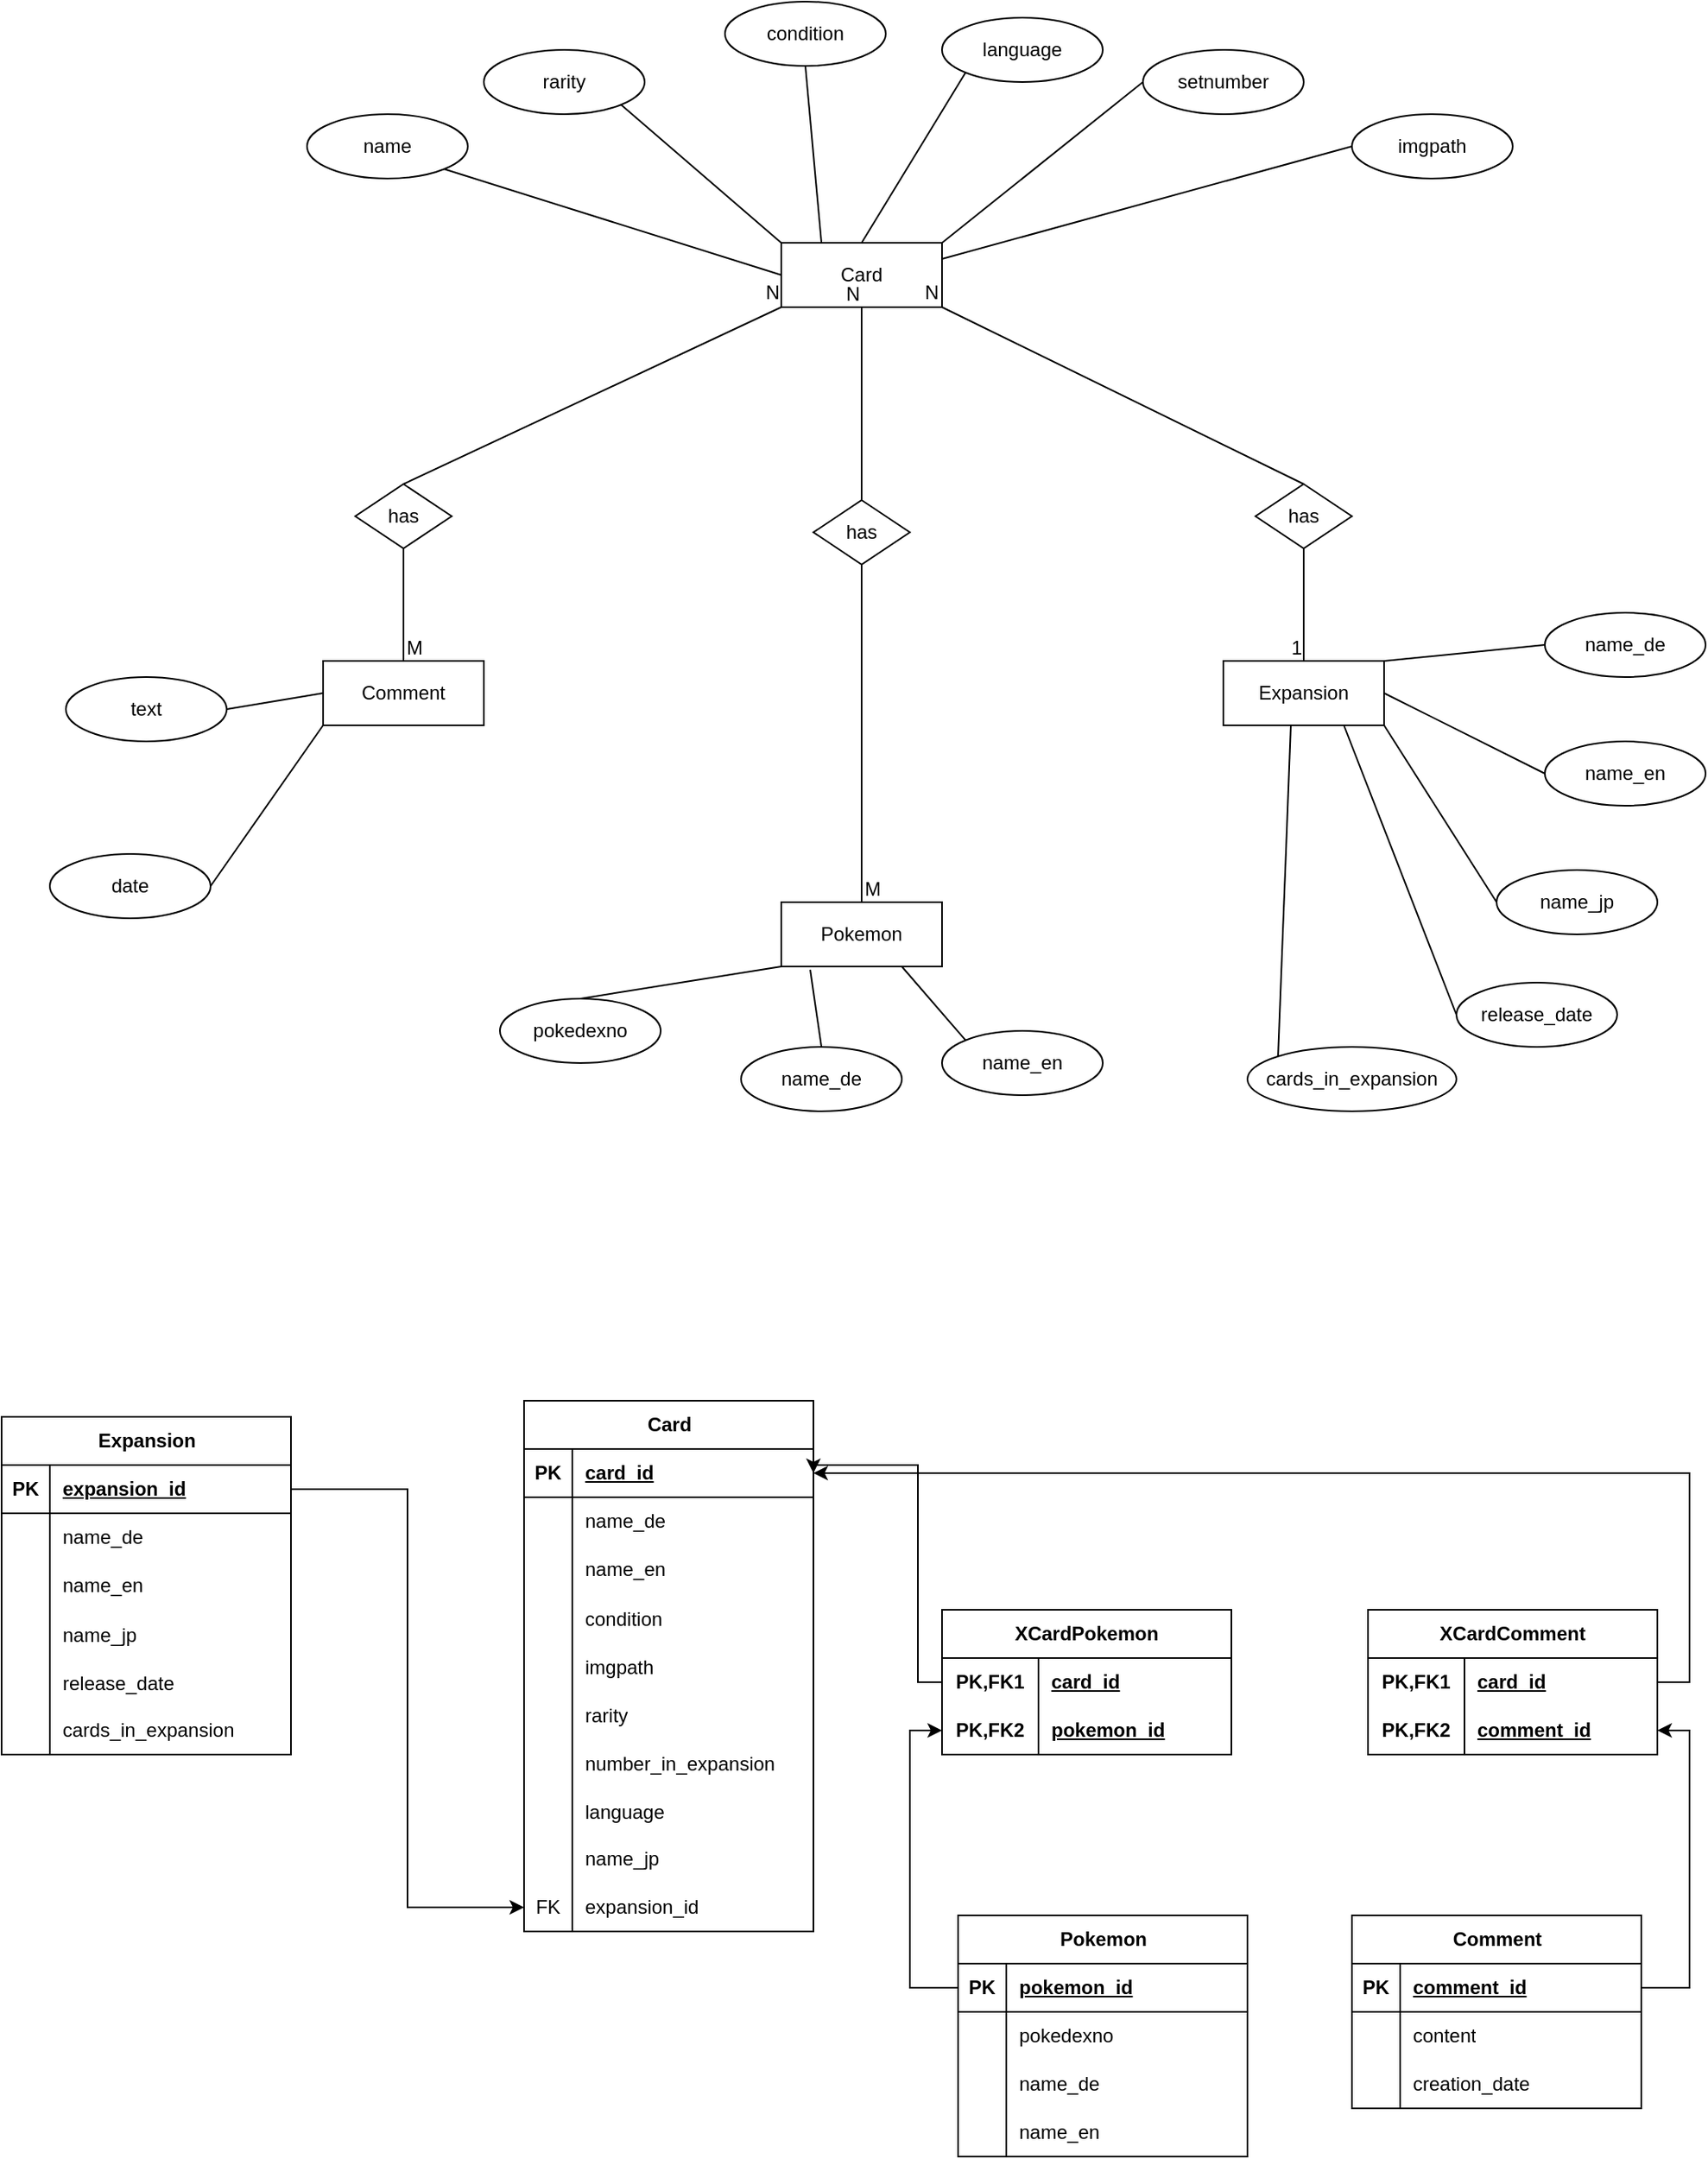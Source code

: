 <mxfile version="24.4.4" type="device">
  <diagram name="Page-1" id="abAM6RTAXfRFKuG43sQ8">
    <mxGraphModel dx="2459" dy="873" grid="0" gridSize="10" guides="1" tooltips="1" connect="1" arrows="1" fold="1" page="1" pageScale="1" pageWidth="850" pageHeight="1100" math="0" shadow="0">
      <root>
        <mxCell id="0" />
        <mxCell id="1" parent="0" />
        <mxCell id="d45Y_9cifSAwHbJRfIPR-1" value="Card" style="whiteSpace=wrap;html=1;align=center;" parent="1" vertex="1">
          <mxGeometry x="385" y="200" width="100" height="40" as="geometry" />
        </mxCell>
        <mxCell id="d45Y_9cifSAwHbJRfIPR-2" value="Expansion" style="whiteSpace=wrap;html=1;align=center;" parent="1" vertex="1">
          <mxGeometry x="660" y="460" width="100" height="40" as="geometry" />
        </mxCell>
        <mxCell id="d45Y_9cifSAwHbJRfIPR-3" value="Pokemon" style="whiteSpace=wrap;html=1;align=center;" parent="1" vertex="1">
          <mxGeometry x="385" y="610" width="100" height="40" as="geometry" />
        </mxCell>
        <mxCell id="d45Y_9cifSAwHbJRfIPR-4" value="Comment" style="whiteSpace=wrap;html=1;align=center;" parent="1" vertex="1">
          <mxGeometry x="100" y="460" width="100" height="40" as="geometry" />
        </mxCell>
        <mxCell id="d45Y_9cifSAwHbJRfIPR-5" value="has" style="shape=rhombus;perimeter=rhombusPerimeter;whiteSpace=wrap;html=1;align=center;" parent="1" vertex="1">
          <mxGeometry x="680" y="350" width="60" height="40" as="geometry" />
        </mxCell>
        <mxCell id="d45Y_9cifSAwHbJRfIPR-9" value="" style="endArrow=none;html=1;rounded=0;entryX=1;entryY=1;entryDx=0;entryDy=0;exitX=0.5;exitY=0;exitDx=0;exitDy=0;" parent="1" source="d45Y_9cifSAwHbJRfIPR-5" target="d45Y_9cifSAwHbJRfIPR-1" edge="1">
          <mxGeometry relative="1" as="geometry">
            <mxPoint x="530" y="279.5" as="sourcePoint" />
            <mxPoint x="350" y="279.5" as="targetPoint" />
          </mxGeometry>
        </mxCell>
        <mxCell id="d45Y_9cifSAwHbJRfIPR-10" value="N" style="resizable=0;html=1;whiteSpace=wrap;align=right;verticalAlign=bottom;" parent="d45Y_9cifSAwHbJRfIPR-9" connectable="0" vertex="1">
          <mxGeometry x="1" relative="1" as="geometry" />
        </mxCell>
        <mxCell id="d45Y_9cifSAwHbJRfIPR-12" value="" style="endArrow=none;html=1;rounded=0;exitX=0.5;exitY=1;exitDx=0;exitDy=0;entryX=0.5;entryY=0;entryDx=0;entryDy=0;" parent="1" source="d45Y_9cifSAwHbJRfIPR-5" target="d45Y_9cifSAwHbJRfIPR-2" edge="1">
          <mxGeometry relative="1" as="geometry">
            <mxPoint x="590" y="280" as="sourcePoint" />
            <mxPoint x="750" y="280" as="targetPoint" />
          </mxGeometry>
        </mxCell>
        <mxCell id="d45Y_9cifSAwHbJRfIPR-13" value="1" style="resizable=0;html=1;whiteSpace=wrap;align=right;verticalAlign=bottom;" parent="d45Y_9cifSAwHbJRfIPR-12" connectable="0" vertex="1">
          <mxGeometry x="1" relative="1" as="geometry" />
        </mxCell>
        <mxCell id="d45Y_9cifSAwHbJRfIPR-20" value="" style="endArrow=none;html=1;rounded=0;entryX=0;entryY=1;entryDx=0;entryDy=0;exitX=0.5;exitY=0;exitDx=0;exitDy=0;" parent="1" source="d45Y_9cifSAwHbJRfIPR-8" target="d45Y_9cifSAwHbJRfIPR-1" edge="1">
          <mxGeometry relative="1" as="geometry">
            <mxPoint x="210" y="410" as="sourcePoint" />
            <mxPoint x="370" y="410" as="targetPoint" />
          </mxGeometry>
        </mxCell>
        <mxCell id="d45Y_9cifSAwHbJRfIPR-22" value="N" style="resizable=0;html=1;whiteSpace=wrap;align=right;verticalAlign=bottom;" parent="d45Y_9cifSAwHbJRfIPR-20" connectable="0" vertex="1">
          <mxGeometry x="1" relative="1" as="geometry" />
        </mxCell>
        <mxCell id="d45Y_9cifSAwHbJRfIPR-23" value="" style="endArrow=none;html=1;rounded=0;entryX=0.5;entryY=1;entryDx=0;entryDy=0;exitX=0.5;exitY=0;exitDx=0;exitDy=0;" parent="1" source="d45Y_9cifSAwHbJRfIPR-4" target="d45Y_9cifSAwHbJRfIPR-8" edge="1">
          <mxGeometry relative="1" as="geometry">
            <mxPoint x="290" y="500" as="sourcePoint" />
            <mxPoint x="290" y="300" as="targetPoint" />
          </mxGeometry>
        </mxCell>
        <mxCell id="d45Y_9cifSAwHbJRfIPR-24" value="M" style="resizable=0;html=1;whiteSpace=wrap;align=left;verticalAlign=bottom;" parent="d45Y_9cifSAwHbJRfIPR-23" connectable="0" vertex="1">
          <mxGeometry x="-1" relative="1" as="geometry" />
        </mxCell>
        <mxCell id="d45Y_9cifSAwHbJRfIPR-8" value="has" style="shape=rhombus;perimeter=rhombusPerimeter;whiteSpace=wrap;html=1;align=center;" parent="1" vertex="1">
          <mxGeometry x="120" y="350" width="60" height="40" as="geometry" />
        </mxCell>
        <mxCell id="d45Y_9cifSAwHbJRfIPR-26" value="" style="endArrow=none;html=1;rounded=0;entryX=0.5;entryY=1;entryDx=0;entryDy=0;exitX=0.5;exitY=0;exitDx=0;exitDy=0;" parent="1" source="d45Y_9cifSAwHbJRfIPR-6" target="d45Y_9cifSAwHbJRfIPR-1" edge="1">
          <mxGeometry relative="1" as="geometry">
            <mxPoint x="670" y="430" as="sourcePoint" />
            <mxPoint x="570" y="360" as="targetPoint" />
          </mxGeometry>
        </mxCell>
        <mxCell id="d45Y_9cifSAwHbJRfIPR-28" value="N" style="resizable=0;html=1;whiteSpace=wrap;align=right;verticalAlign=bottom;" parent="d45Y_9cifSAwHbJRfIPR-26" connectable="0" vertex="1">
          <mxGeometry x="1" relative="1" as="geometry" />
        </mxCell>
        <mxCell id="d45Y_9cifSAwHbJRfIPR-29" value="" style="endArrow=none;html=1;rounded=0;entryX=0.5;entryY=1;entryDx=0;entryDy=0;exitX=0.5;exitY=0;exitDx=0;exitDy=0;" parent="1" source="d45Y_9cifSAwHbJRfIPR-3" target="d45Y_9cifSAwHbJRfIPR-6" edge="1">
          <mxGeometry relative="1" as="geometry">
            <mxPoint x="560" y="500" as="sourcePoint" />
            <mxPoint x="340" y="300" as="targetPoint" />
          </mxGeometry>
        </mxCell>
        <mxCell id="d45Y_9cifSAwHbJRfIPR-30" value="M" style="resizable=0;html=1;whiteSpace=wrap;align=left;verticalAlign=bottom;" parent="d45Y_9cifSAwHbJRfIPR-29" connectable="0" vertex="1">
          <mxGeometry x="-1" relative="1" as="geometry" />
        </mxCell>
        <mxCell id="d45Y_9cifSAwHbJRfIPR-6" value="has" style="shape=rhombus;perimeter=rhombusPerimeter;whiteSpace=wrap;html=1;align=center;" parent="1" vertex="1">
          <mxGeometry x="405" y="360" width="60" height="40" as="geometry" />
        </mxCell>
        <mxCell id="d45Y_9cifSAwHbJRfIPR-32" value="name" style="ellipse;whiteSpace=wrap;html=1;align=center;" parent="1" vertex="1">
          <mxGeometry x="90" y="120" width="100" height="40" as="geometry" />
        </mxCell>
        <mxCell id="d45Y_9cifSAwHbJRfIPR-33" value="name_de" style="ellipse;whiteSpace=wrap;html=1;align=center;" parent="1" vertex="1">
          <mxGeometry x="860" y="430" width="100" height="40" as="geometry" />
        </mxCell>
        <mxCell id="d45Y_9cifSAwHbJRfIPR-34" value="rarity" style="ellipse;whiteSpace=wrap;html=1;align=center;" parent="1" vertex="1">
          <mxGeometry x="200" y="80" width="100" height="40" as="geometry" />
        </mxCell>
        <mxCell id="d45Y_9cifSAwHbJRfIPR-35" value="condition" style="ellipse;whiteSpace=wrap;html=1;align=center;" parent="1" vertex="1">
          <mxGeometry x="350" y="50" width="100" height="40" as="geometry" />
        </mxCell>
        <mxCell id="d45Y_9cifSAwHbJRfIPR-36" value="language" style="ellipse;whiteSpace=wrap;html=1;align=center;" parent="1" vertex="1">
          <mxGeometry x="485" y="60" width="100" height="40" as="geometry" />
        </mxCell>
        <mxCell id="d45Y_9cifSAwHbJRfIPR-37" value="imgpath" style="ellipse;whiteSpace=wrap;html=1;align=center;" parent="1" vertex="1">
          <mxGeometry x="740" y="120" width="100" height="40" as="geometry" />
        </mxCell>
        <mxCell id="d45Y_9cifSAwHbJRfIPR-39" value="setnumber" style="ellipse;whiteSpace=wrap;html=1;align=center;" parent="1" vertex="1">
          <mxGeometry x="610" y="80" width="100" height="40" as="geometry" />
        </mxCell>
        <mxCell id="d45Y_9cifSAwHbJRfIPR-40" value="release_date" style="ellipse;whiteSpace=wrap;html=1;align=center;" parent="1" vertex="1">
          <mxGeometry x="805" y="660" width="100" height="40" as="geometry" />
        </mxCell>
        <mxCell id="d45Y_9cifSAwHbJRfIPR-41" value="text" style="ellipse;whiteSpace=wrap;html=1;align=center;" parent="1" vertex="1">
          <mxGeometry x="-60" y="470" width="100" height="40" as="geometry" />
        </mxCell>
        <mxCell id="d45Y_9cifSAwHbJRfIPR-42" value="date" style="ellipse;whiteSpace=wrap;html=1;align=center;" parent="1" vertex="1">
          <mxGeometry x="-70" y="580" width="100" height="40" as="geometry" />
        </mxCell>
        <mxCell id="d45Y_9cifSAwHbJRfIPR-43" value="name_en" style="ellipse;whiteSpace=wrap;html=1;align=center;" parent="1" vertex="1">
          <mxGeometry x="860" y="510" width="100" height="40" as="geometry" />
        </mxCell>
        <mxCell id="d45Y_9cifSAwHbJRfIPR-44" value="name_en" style="ellipse;whiteSpace=wrap;html=1;align=center;" parent="1" vertex="1">
          <mxGeometry x="485" y="690" width="100" height="40" as="geometry" />
        </mxCell>
        <mxCell id="d45Y_9cifSAwHbJRfIPR-45" value="name_de" style="ellipse;whiteSpace=wrap;html=1;align=center;" parent="1" vertex="1">
          <mxGeometry x="360" y="700" width="100" height="40" as="geometry" />
        </mxCell>
        <mxCell id="d45Y_9cifSAwHbJRfIPR-46" value="name_jp" style="ellipse;whiteSpace=wrap;html=1;align=center;" parent="1" vertex="1">
          <mxGeometry x="830" y="590" width="100" height="40" as="geometry" />
        </mxCell>
        <mxCell id="d45Y_9cifSAwHbJRfIPR-48" value="pokedexno" style="ellipse;whiteSpace=wrap;html=1;align=center;" parent="1" vertex="1">
          <mxGeometry x="210" y="670" width="100" height="40" as="geometry" />
        </mxCell>
        <mxCell id="d45Y_9cifSAwHbJRfIPR-49" value="&lt;div&gt;cards_in_expansion&lt;/div&gt;" style="ellipse;whiteSpace=wrap;html=1;align=center;" parent="1" vertex="1">
          <mxGeometry x="675" y="700" width="130" height="40" as="geometry" />
        </mxCell>
        <mxCell id="d45Y_9cifSAwHbJRfIPR-50" value="" style="endArrow=none;html=1;rounded=0;entryX=1;entryY=1;entryDx=0;entryDy=0;exitX=0;exitY=0.5;exitDx=0;exitDy=0;" parent="1" source="d45Y_9cifSAwHbJRfIPR-1" target="d45Y_9cifSAwHbJRfIPR-32" edge="1">
          <mxGeometry width="50" height="50" relative="1" as="geometry">
            <mxPoint x="380" y="210" as="sourcePoint" />
            <mxPoint x="230" y="190" as="targetPoint" />
          </mxGeometry>
        </mxCell>
        <mxCell id="d45Y_9cifSAwHbJRfIPR-51" value="" style="endArrow=none;html=1;rounded=0;exitX=0;exitY=0;exitDx=0;exitDy=0;entryX=1;entryY=1;entryDx=0;entryDy=0;" parent="1" source="d45Y_9cifSAwHbJRfIPR-1" target="d45Y_9cifSAwHbJRfIPR-34" edge="1">
          <mxGeometry width="50" height="50" relative="1" as="geometry">
            <mxPoint x="355" y="170" as="sourcePoint" />
            <mxPoint x="405" y="120" as="targetPoint" />
          </mxGeometry>
        </mxCell>
        <mxCell id="d45Y_9cifSAwHbJRfIPR-52" value="" style="endArrow=none;html=1;rounded=0;exitX=0.5;exitY=0;exitDx=0;exitDy=0;entryX=0;entryY=1;entryDx=0;entryDy=0;" parent="1" source="d45Y_9cifSAwHbJRfIPR-1" target="d45Y_9cifSAwHbJRfIPR-36" edge="1">
          <mxGeometry width="50" height="50" relative="1" as="geometry">
            <mxPoint x="450" y="180" as="sourcePoint" />
            <mxPoint x="500" y="130" as="targetPoint" />
          </mxGeometry>
        </mxCell>
        <mxCell id="d45Y_9cifSAwHbJRfIPR-53" value="" style="endArrow=none;html=1;rounded=0;exitX=1;exitY=0;exitDx=0;exitDy=0;entryX=0;entryY=0.5;entryDx=0;entryDy=0;" parent="1" source="d45Y_9cifSAwHbJRfIPR-1" target="d45Y_9cifSAwHbJRfIPR-39" edge="1">
          <mxGeometry width="50" height="50" relative="1" as="geometry">
            <mxPoint x="500" y="200" as="sourcePoint" />
            <mxPoint x="550" y="150" as="targetPoint" />
          </mxGeometry>
        </mxCell>
        <mxCell id="d45Y_9cifSAwHbJRfIPR-54" value="" style="endArrow=none;html=1;rounded=0;exitX=0.25;exitY=0;exitDx=0;exitDy=0;entryX=0.5;entryY=1;entryDx=0;entryDy=0;" parent="1" source="d45Y_9cifSAwHbJRfIPR-1" target="d45Y_9cifSAwHbJRfIPR-35" edge="1">
          <mxGeometry width="50" height="50" relative="1" as="geometry">
            <mxPoint x="405" y="170" as="sourcePoint" />
            <mxPoint x="455" y="120" as="targetPoint" />
          </mxGeometry>
        </mxCell>
        <mxCell id="d45Y_9cifSAwHbJRfIPR-56" value="" style="endArrow=none;html=1;rounded=0;exitX=1;exitY=0.25;exitDx=0;exitDy=0;entryX=0;entryY=0.5;entryDx=0;entryDy=0;" parent="1" source="d45Y_9cifSAwHbJRfIPR-1" target="d45Y_9cifSAwHbJRfIPR-37" edge="1">
          <mxGeometry width="50" height="50" relative="1" as="geometry">
            <mxPoint x="670" y="270" as="sourcePoint" />
            <mxPoint x="720" y="220" as="targetPoint" />
          </mxGeometry>
        </mxCell>
        <mxCell id="d45Y_9cifSAwHbJRfIPR-57" value="" style="endArrow=none;html=1;rounded=0;entryX=0;entryY=1;entryDx=0;entryDy=0;exitX=1;exitY=0.5;exitDx=0;exitDy=0;" parent="1" source="d45Y_9cifSAwHbJRfIPR-42" target="d45Y_9cifSAwHbJRfIPR-4" edge="1">
          <mxGeometry width="50" height="50" relative="1" as="geometry">
            <mxPoint x="60" y="620" as="sourcePoint" />
            <mxPoint x="110" y="570" as="targetPoint" />
          </mxGeometry>
        </mxCell>
        <mxCell id="d45Y_9cifSAwHbJRfIPR-58" value="" style="endArrow=none;html=1;rounded=0;entryX=0;entryY=0.5;entryDx=0;entryDy=0;exitX=1;exitY=0.5;exitDx=0;exitDy=0;" parent="1" source="d45Y_9cifSAwHbJRfIPR-41" target="d45Y_9cifSAwHbJRfIPR-4" edge="1">
          <mxGeometry width="50" height="50" relative="1" as="geometry">
            <mxPoint x="80" y="600" as="sourcePoint" />
            <mxPoint x="130" y="550" as="targetPoint" />
          </mxGeometry>
        </mxCell>
        <mxCell id="d45Y_9cifSAwHbJRfIPR-59" value="" style="endArrow=none;html=1;rounded=0;entryX=0;entryY=1;entryDx=0;entryDy=0;exitX=0.5;exitY=0;exitDx=0;exitDy=0;" parent="1" source="d45Y_9cifSAwHbJRfIPR-48" target="d45Y_9cifSAwHbJRfIPR-3" edge="1">
          <mxGeometry width="50" height="50" relative="1" as="geometry">
            <mxPoint x="280" y="620" as="sourcePoint" />
            <mxPoint x="330" y="570" as="targetPoint" />
          </mxGeometry>
        </mxCell>
        <mxCell id="d45Y_9cifSAwHbJRfIPR-60" value="" style="endArrow=none;html=1;rounded=0;entryX=0.18;entryY=1.05;entryDx=0;entryDy=0;entryPerimeter=0;exitX=0.5;exitY=0;exitDx=0;exitDy=0;" parent="1" source="d45Y_9cifSAwHbJRfIPR-45" target="d45Y_9cifSAwHbJRfIPR-3" edge="1">
          <mxGeometry width="50" height="50" relative="1" as="geometry">
            <mxPoint x="310" y="735" as="sourcePoint" />
            <mxPoint x="360" y="685" as="targetPoint" />
          </mxGeometry>
        </mxCell>
        <mxCell id="d45Y_9cifSAwHbJRfIPR-61" value="" style="endArrow=none;html=1;rounded=0;entryX=0.75;entryY=1;entryDx=0;entryDy=0;exitX=0;exitY=0;exitDx=0;exitDy=0;" parent="1" source="d45Y_9cifSAwHbJRfIPR-44" target="d45Y_9cifSAwHbJRfIPR-3" edge="1">
          <mxGeometry width="50" height="50" relative="1" as="geometry">
            <mxPoint x="535" y="650" as="sourcePoint" />
            <mxPoint x="585" y="600" as="targetPoint" />
          </mxGeometry>
        </mxCell>
        <mxCell id="d45Y_9cifSAwHbJRfIPR-62" value="" style="endArrow=none;html=1;rounded=0;entryX=0.42;entryY=1;entryDx=0;entryDy=0;entryPerimeter=0;exitX=0;exitY=0;exitDx=0;exitDy=0;" parent="1" source="d45Y_9cifSAwHbJRfIPR-49" target="d45Y_9cifSAwHbJRfIPR-2" edge="1">
          <mxGeometry width="50" height="50" relative="1" as="geometry">
            <mxPoint x="700" y="610" as="sourcePoint" />
            <mxPoint x="750" y="560" as="targetPoint" />
          </mxGeometry>
        </mxCell>
        <mxCell id="d45Y_9cifSAwHbJRfIPR-63" value="" style="endArrow=none;html=1;rounded=0;exitX=1;exitY=0;exitDx=0;exitDy=0;entryX=0;entryY=0.5;entryDx=0;entryDy=0;" parent="1" source="d45Y_9cifSAwHbJRfIPR-2" target="d45Y_9cifSAwHbJRfIPR-33" edge="1">
          <mxGeometry width="50" height="50" relative="1" as="geometry">
            <mxPoint x="770" y="460" as="sourcePoint" />
            <mxPoint x="820" y="410" as="targetPoint" />
          </mxGeometry>
        </mxCell>
        <mxCell id="d45Y_9cifSAwHbJRfIPR-64" value="" style="endArrow=none;html=1;rounded=0;entryX=0.75;entryY=1;entryDx=0;entryDy=0;exitX=0;exitY=0.5;exitDx=0;exitDy=0;" parent="1" source="d45Y_9cifSAwHbJRfIPR-40" target="d45Y_9cifSAwHbJRfIPR-2" edge="1">
          <mxGeometry width="50" height="50" relative="1" as="geometry">
            <mxPoint x="730" y="580" as="sourcePoint" />
            <mxPoint x="780" y="530" as="targetPoint" />
          </mxGeometry>
        </mxCell>
        <mxCell id="d45Y_9cifSAwHbJRfIPR-65" value="" style="endArrow=none;html=1;rounded=0;exitX=1;exitY=1;exitDx=0;exitDy=0;entryX=0;entryY=0.5;entryDx=0;entryDy=0;" parent="1" source="d45Y_9cifSAwHbJRfIPR-2" target="d45Y_9cifSAwHbJRfIPR-46" edge="1">
          <mxGeometry width="50" height="50" relative="1" as="geometry">
            <mxPoint x="790" y="540" as="sourcePoint" />
            <mxPoint x="840" y="490" as="targetPoint" />
          </mxGeometry>
        </mxCell>
        <mxCell id="d45Y_9cifSAwHbJRfIPR-66" value="" style="endArrow=none;html=1;rounded=0;exitX=1;exitY=0.5;exitDx=0;exitDy=0;entryX=0;entryY=0.5;entryDx=0;entryDy=0;" parent="1" source="d45Y_9cifSAwHbJRfIPR-2" target="d45Y_9cifSAwHbJRfIPR-43" edge="1">
          <mxGeometry width="50" height="50" relative="1" as="geometry">
            <mxPoint x="790" y="520" as="sourcePoint" />
            <mxPoint x="840" y="470" as="targetPoint" />
          </mxGeometry>
        </mxCell>
        <mxCell id="c0RAdpctjWpedqU1DFEV-1" value="Card" style="shape=table;startSize=30;container=1;collapsible=1;childLayout=tableLayout;fixedRows=1;rowLines=0;fontStyle=1;align=center;resizeLast=1;html=1;" vertex="1" parent="1">
          <mxGeometry x="225" y="920" width="180" height="330" as="geometry" />
        </mxCell>
        <mxCell id="c0RAdpctjWpedqU1DFEV-2" value="" style="shape=tableRow;horizontal=0;startSize=0;swimlaneHead=0;swimlaneBody=0;fillColor=none;collapsible=0;dropTarget=0;points=[[0,0.5],[1,0.5]];portConstraint=eastwest;top=0;left=0;right=0;bottom=1;" vertex="1" parent="c0RAdpctjWpedqU1DFEV-1">
          <mxGeometry y="30" width="180" height="30" as="geometry" />
        </mxCell>
        <mxCell id="c0RAdpctjWpedqU1DFEV-3" value="PK" style="shape=partialRectangle;connectable=0;fillColor=none;top=0;left=0;bottom=0;right=0;fontStyle=1;overflow=hidden;whiteSpace=wrap;html=1;" vertex="1" parent="c0RAdpctjWpedqU1DFEV-2">
          <mxGeometry width="30" height="30" as="geometry">
            <mxRectangle width="30" height="30" as="alternateBounds" />
          </mxGeometry>
        </mxCell>
        <mxCell id="c0RAdpctjWpedqU1DFEV-4" value="card_id" style="shape=partialRectangle;connectable=0;fillColor=none;top=0;left=0;bottom=0;right=0;align=left;spacingLeft=6;fontStyle=5;overflow=hidden;whiteSpace=wrap;html=1;" vertex="1" parent="c0RAdpctjWpedqU1DFEV-2">
          <mxGeometry x="30" width="150" height="30" as="geometry">
            <mxRectangle width="150" height="30" as="alternateBounds" />
          </mxGeometry>
        </mxCell>
        <mxCell id="c0RAdpctjWpedqU1DFEV-5" value="" style="shape=tableRow;horizontal=0;startSize=0;swimlaneHead=0;swimlaneBody=0;fillColor=none;collapsible=0;dropTarget=0;points=[[0,0.5],[1,0.5]];portConstraint=eastwest;top=0;left=0;right=0;bottom=0;" vertex="1" parent="c0RAdpctjWpedqU1DFEV-1">
          <mxGeometry y="60" width="180" height="30" as="geometry" />
        </mxCell>
        <mxCell id="c0RAdpctjWpedqU1DFEV-6" value="" style="shape=partialRectangle;connectable=0;fillColor=none;top=0;left=0;bottom=0;right=0;editable=1;overflow=hidden;whiteSpace=wrap;html=1;" vertex="1" parent="c0RAdpctjWpedqU1DFEV-5">
          <mxGeometry width="30" height="30" as="geometry">
            <mxRectangle width="30" height="30" as="alternateBounds" />
          </mxGeometry>
        </mxCell>
        <mxCell id="c0RAdpctjWpedqU1DFEV-7" value="name_de" style="shape=partialRectangle;connectable=0;fillColor=none;top=0;left=0;bottom=0;right=0;align=left;spacingLeft=6;overflow=hidden;whiteSpace=wrap;html=1;" vertex="1" parent="c0RAdpctjWpedqU1DFEV-5">
          <mxGeometry x="30" width="150" height="30" as="geometry">
            <mxRectangle width="150" height="30" as="alternateBounds" />
          </mxGeometry>
        </mxCell>
        <mxCell id="c0RAdpctjWpedqU1DFEV-8" value="" style="shape=tableRow;horizontal=0;startSize=0;swimlaneHead=0;swimlaneBody=0;fillColor=none;collapsible=0;dropTarget=0;points=[[0,0.5],[1,0.5]];portConstraint=eastwest;top=0;left=0;right=0;bottom=0;" vertex="1" parent="c0RAdpctjWpedqU1DFEV-1">
          <mxGeometry y="90" width="180" height="30" as="geometry" />
        </mxCell>
        <mxCell id="c0RAdpctjWpedqU1DFEV-9" value="" style="shape=partialRectangle;connectable=0;fillColor=none;top=0;left=0;bottom=0;right=0;editable=1;overflow=hidden;whiteSpace=wrap;html=1;" vertex="1" parent="c0RAdpctjWpedqU1DFEV-8">
          <mxGeometry width="30" height="30" as="geometry">
            <mxRectangle width="30" height="30" as="alternateBounds" />
          </mxGeometry>
        </mxCell>
        <mxCell id="c0RAdpctjWpedqU1DFEV-10" value="name_en" style="shape=partialRectangle;connectable=0;fillColor=none;top=0;left=0;bottom=0;right=0;align=left;spacingLeft=6;overflow=hidden;whiteSpace=wrap;html=1;" vertex="1" parent="c0RAdpctjWpedqU1DFEV-8">
          <mxGeometry x="30" width="150" height="30" as="geometry">
            <mxRectangle width="150" height="30" as="alternateBounds" />
          </mxGeometry>
        </mxCell>
        <mxCell id="c0RAdpctjWpedqU1DFEV-92" value="" style="shape=tableRow;horizontal=0;startSize=0;swimlaneHead=0;swimlaneBody=0;fillColor=none;collapsible=0;dropTarget=0;points=[[0,0.5],[1,0.5]];portConstraint=eastwest;top=0;left=0;right=0;bottom=0;" vertex="1" parent="c0RAdpctjWpedqU1DFEV-1">
          <mxGeometry y="120" width="180" height="30" as="geometry" />
        </mxCell>
        <mxCell id="c0RAdpctjWpedqU1DFEV-93" value="" style="shape=partialRectangle;connectable=0;fillColor=none;top=0;left=0;bottom=0;right=0;editable=1;overflow=hidden;" vertex="1" parent="c0RAdpctjWpedqU1DFEV-92">
          <mxGeometry width="30" height="30" as="geometry">
            <mxRectangle width="30" height="30" as="alternateBounds" />
          </mxGeometry>
        </mxCell>
        <mxCell id="c0RAdpctjWpedqU1DFEV-94" value="condition" style="shape=partialRectangle;connectable=0;fillColor=none;top=0;left=0;bottom=0;right=0;align=left;spacingLeft=6;overflow=hidden;" vertex="1" parent="c0RAdpctjWpedqU1DFEV-92">
          <mxGeometry x="30" width="150" height="30" as="geometry">
            <mxRectangle width="150" height="30" as="alternateBounds" />
          </mxGeometry>
        </mxCell>
        <mxCell id="c0RAdpctjWpedqU1DFEV-98" value="" style="shape=tableRow;horizontal=0;startSize=0;swimlaneHead=0;swimlaneBody=0;fillColor=none;collapsible=0;dropTarget=0;points=[[0,0.5],[1,0.5]];portConstraint=eastwest;top=0;left=0;right=0;bottom=0;" vertex="1" parent="c0RAdpctjWpedqU1DFEV-1">
          <mxGeometry y="150" width="180" height="30" as="geometry" />
        </mxCell>
        <mxCell id="c0RAdpctjWpedqU1DFEV-99" value="" style="shape=partialRectangle;connectable=0;fillColor=none;top=0;left=0;bottom=0;right=0;editable=1;overflow=hidden;" vertex="1" parent="c0RAdpctjWpedqU1DFEV-98">
          <mxGeometry width="30" height="30" as="geometry">
            <mxRectangle width="30" height="30" as="alternateBounds" />
          </mxGeometry>
        </mxCell>
        <mxCell id="c0RAdpctjWpedqU1DFEV-100" value="imgpath" style="shape=partialRectangle;connectable=0;fillColor=none;top=0;left=0;bottom=0;right=0;align=left;spacingLeft=6;overflow=hidden;" vertex="1" parent="c0RAdpctjWpedqU1DFEV-98">
          <mxGeometry x="30" width="150" height="30" as="geometry">
            <mxRectangle width="150" height="30" as="alternateBounds" />
          </mxGeometry>
        </mxCell>
        <mxCell id="c0RAdpctjWpedqU1DFEV-89" value="" style="shape=tableRow;horizontal=0;startSize=0;swimlaneHead=0;swimlaneBody=0;fillColor=none;collapsible=0;dropTarget=0;points=[[0,0.5],[1,0.5]];portConstraint=eastwest;top=0;left=0;right=0;bottom=0;" vertex="1" parent="c0RAdpctjWpedqU1DFEV-1">
          <mxGeometry y="180" width="180" height="30" as="geometry" />
        </mxCell>
        <mxCell id="c0RAdpctjWpedqU1DFEV-90" value="" style="shape=partialRectangle;connectable=0;fillColor=none;top=0;left=0;bottom=0;right=0;editable=1;overflow=hidden;" vertex="1" parent="c0RAdpctjWpedqU1DFEV-89">
          <mxGeometry width="30" height="30" as="geometry">
            <mxRectangle width="30" height="30" as="alternateBounds" />
          </mxGeometry>
        </mxCell>
        <mxCell id="c0RAdpctjWpedqU1DFEV-91" value="rarity" style="shape=partialRectangle;connectable=0;fillColor=none;top=0;left=0;bottom=0;right=0;align=left;spacingLeft=6;overflow=hidden;" vertex="1" parent="c0RAdpctjWpedqU1DFEV-89">
          <mxGeometry x="30" width="150" height="30" as="geometry">
            <mxRectangle width="150" height="30" as="alternateBounds" />
          </mxGeometry>
        </mxCell>
        <mxCell id="c0RAdpctjWpedqU1DFEV-95" value="" style="shape=tableRow;horizontal=0;startSize=0;swimlaneHead=0;swimlaneBody=0;fillColor=none;collapsible=0;dropTarget=0;points=[[0,0.5],[1,0.5]];portConstraint=eastwest;top=0;left=0;right=0;bottom=0;" vertex="1" parent="c0RAdpctjWpedqU1DFEV-1">
          <mxGeometry y="210" width="180" height="30" as="geometry" />
        </mxCell>
        <mxCell id="c0RAdpctjWpedqU1DFEV-96" value="" style="shape=partialRectangle;connectable=0;fillColor=none;top=0;left=0;bottom=0;right=0;editable=1;overflow=hidden;" vertex="1" parent="c0RAdpctjWpedqU1DFEV-95">
          <mxGeometry width="30" height="30" as="geometry">
            <mxRectangle width="30" height="30" as="alternateBounds" />
          </mxGeometry>
        </mxCell>
        <mxCell id="c0RAdpctjWpedqU1DFEV-97" value="number_in_expansion" style="shape=partialRectangle;connectable=0;fillColor=none;top=0;left=0;bottom=0;right=0;align=left;spacingLeft=6;overflow=hidden;" vertex="1" parent="c0RAdpctjWpedqU1DFEV-95">
          <mxGeometry x="30" width="150" height="30" as="geometry">
            <mxRectangle width="150" height="30" as="alternateBounds" />
          </mxGeometry>
        </mxCell>
        <mxCell id="c0RAdpctjWpedqU1DFEV-86" value="" style="shape=tableRow;horizontal=0;startSize=0;swimlaneHead=0;swimlaneBody=0;fillColor=none;collapsible=0;dropTarget=0;points=[[0,0.5],[1,0.5]];portConstraint=eastwest;top=0;left=0;right=0;bottom=0;" vertex="1" parent="c0RAdpctjWpedqU1DFEV-1">
          <mxGeometry y="240" width="180" height="30" as="geometry" />
        </mxCell>
        <mxCell id="c0RAdpctjWpedqU1DFEV-87" value="" style="shape=partialRectangle;connectable=0;fillColor=none;top=0;left=0;bottom=0;right=0;editable=1;overflow=hidden;" vertex="1" parent="c0RAdpctjWpedqU1DFEV-86">
          <mxGeometry width="30" height="30" as="geometry">
            <mxRectangle width="30" height="30" as="alternateBounds" />
          </mxGeometry>
        </mxCell>
        <mxCell id="c0RAdpctjWpedqU1DFEV-88" value="language" style="shape=partialRectangle;connectable=0;fillColor=none;top=0;left=0;bottom=0;right=0;align=left;spacingLeft=6;overflow=hidden;" vertex="1" parent="c0RAdpctjWpedqU1DFEV-86">
          <mxGeometry x="30" width="150" height="30" as="geometry">
            <mxRectangle width="150" height="30" as="alternateBounds" />
          </mxGeometry>
        </mxCell>
        <mxCell id="c0RAdpctjWpedqU1DFEV-11" value="" style="shape=tableRow;horizontal=0;startSize=0;swimlaneHead=0;swimlaneBody=0;fillColor=none;collapsible=0;dropTarget=0;points=[[0,0.5],[1,0.5]];portConstraint=eastwest;top=0;left=0;right=0;bottom=0;" vertex="1" parent="c0RAdpctjWpedqU1DFEV-1">
          <mxGeometry y="270" width="180" height="30" as="geometry" />
        </mxCell>
        <mxCell id="c0RAdpctjWpedqU1DFEV-12" value="" style="shape=partialRectangle;connectable=0;fillColor=none;top=0;left=0;bottom=0;right=0;editable=1;overflow=hidden;whiteSpace=wrap;html=1;" vertex="1" parent="c0RAdpctjWpedqU1DFEV-11">
          <mxGeometry width="30" height="30" as="geometry">
            <mxRectangle width="30" height="30" as="alternateBounds" />
          </mxGeometry>
        </mxCell>
        <mxCell id="c0RAdpctjWpedqU1DFEV-13" value="name_jp" style="shape=partialRectangle;connectable=0;fillColor=none;top=0;left=0;bottom=0;right=0;align=left;spacingLeft=6;overflow=hidden;whiteSpace=wrap;html=1;" vertex="1" parent="c0RAdpctjWpedqU1DFEV-11">
          <mxGeometry x="30" width="150" height="30" as="geometry">
            <mxRectangle width="150" height="30" as="alternateBounds" />
          </mxGeometry>
        </mxCell>
        <mxCell id="c0RAdpctjWpedqU1DFEV-101" value="" style="shape=tableRow;horizontal=0;startSize=0;swimlaneHead=0;swimlaneBody=0;fillColor=none;collapsible=0;dropTarget=0;points=[[0,0.5],[1,0.5]];portConstraint=eastwest;top=0;left=0;right=0;bottom=0;" vertex="1" parent="c0RAdpctjWpedqU1DFEV-1">
          <mxGeometry y="300" width="180" height="30" as="geometry" />
        </mxCell>
        <mxCell id="c0RAdpctjWpedqU1DFEV-102" value="FK" style="shape=partialRectangle;connectable=0;fillColor=none;top=0;left=0;bottom=0;right=0;fontStyle=0;overflow=hidden;whiteSpace=wrap;html=1;" vertex="1" parent="c0RAdpctjWpedqU1DFEV-101">
          <mxGeometry width="30" height="30" as="geometry">
            <mxRectangle width="30" height="30" as="alternateBounds" />
          </mxGeometry>
        </mxCell>
        <mxCell id="c0RAdpctjWpedqU1DFEV-103" value="expansion_id" style="shape=partialRectangle;connectable=0;fillColor=none;top=0;left=0;bottom=0;right=0;align=left;spacingLeft=6;fontStyle=0;overflow=hidden;whiteSpace=wrap;html=1;" vertex="1" parent="c0RAdpctjWpedqU1DFEV-101">
          <mxGeometry x="30" width="150" height="30" as="geometry">
            <mxRectangle width="150" height="30" as="alternateBounds" />
          </mxGeometry>
        </mxCell>
        <mxCell id="c0RAdpctjWpedqU1DFEV-14" value="Expansion" style="shape=table;startSize=30;container=1;collapsible=1;childLayout=tableLayout;fixedRows=1;rowLines=0;fontStyle=1;align=center;resizeLast=1;html=1;" vertex="1" parent="1">
          <mxGeometry x="-100" y="930" width="180" height="210" as="geometry" />
        </mxCell>
        <mxCell id="c0RAdpctjWpedqU1DFEV-15" value="" style="shape=tableRow;horizontal=0;startSize=0;swimlaneHead=0;swimlaneBody=0;fillColor=none;collapsible=0;dropTarget=0;points=[[0,0.5],[1,0.5]];portConstraint=eastwest;top=0;left=0;right=0;bottom=1;" vertex="1" parent="c0RAdpctjWpedqU1DFEV-14">
          <mxGeometry y="30" width="180" height="30" as="geometry" />
        </mxCell>
        <mxCell id="c0RAdpctjWpedqU1DFEV-16" value="PK" style="shape=partialRectangle;connectable=0;fillColor=none;top=0;left=0;bottom=0;right=0;fontStyle=1;overflow=hidden;whiteSpace=wrap;html=1;" vertex="1" parent="c0RAdpctjWpedqU1DFEV-15">
          <mxGeometry width="30" height="30" as="geometry">
            <mxRectangle width="30" height="30" as="alternateBounds" />
          </mxGeometry>
        </mxCell>
        <mxCell id="c0RAdpctjWpedqU1DFEV-17" value="expansion_id" style="shape=partialRectangle;connectable=0;fillColor=none;top=0;left=0;bottom=0;right=0;align=left;spacingLeft=6;fontStyle=5;overflow=hidden;whiteSpace=wrap;html=1;" vertex="1" parent="c0RAdpctjWpedqU1DFEV-15">
          <mxGeometry x="30" width="150" height="30" as="geometry">
            <mxRectangle width="150" height="30" as="alternateBounds" />
          </mxGeometry>
        </mxCell>
        <mxCell id="c0RAdpctjWpedqU1DFEV-18" value="" style="shape=tableRow;horizontal=0;startSize=0;swimlaneHead=0;swimlaneBody=0;fillColor=none;collapsible=0;dropTarget=0;points=[[0,0.5],[1,0.5]];portConstraint=eastwest;top=0;left=0;right=0;bottom=0;" vertex="1" parent="c0RAdpctjWpedqU1DFEV-14">
          <mxGeometry y="60" width="180" height="30" as="geometry" />
        </mxCell>
        <mxCell id="c0RAdpctjWpedqU1DFEV-19" value="" style="shape=partialRectangle;connectable=0;fillColor=none;top=0;left=0;bottom=0;right=0;editable=1;overflow=hidden;whiteSpace=wrap;html=1;" vertex="1" parent="c0RAdpctjWpedqU1DFEV-18">
          <mxGeometry width="30" height="30" as="geometry">
            <mxRectangle width="30" height="30" as="alternateBounds" />
          </mxGeometry>
        </mxCell>
        <mxCell id="c0RAdpctjWpedqU1DFEV-20" value="name_de" style="shape=partialRectangle;connectable=0;fillColor=none;top=0;left=0;bottom=0;right=0;align=left;spacingLeft=6;overflow=hidden;whiteSpace=wrap;html=1;" vertex="1" parent="c0RAdpctjWpedqU1DFEV-18">
          <mxGeometry x="30" width="150" height="30" as="geometry">
            <mxRectangle width="150" height="30" as="alternateBounds" />
          </mxGeometry>
        </mxCell>
        <mxCell id="c0RAdpctjWpedqU1DFEV-21" value="" style="shape=tableRow;horizontal=0;startSize=0;swimlaneHead=0;swimlaneBody=0;fillColor=none;collapsible=0;dropTarget=0;points=[[0,0.5],[1,0.5]];portConstraint=eastwest;top=0;left=0;right=0;bottom=0;" vertex="1" parent="c0RAdpctjWpedqU1DFEV-14">
          <mxGeometry y="90" width="180" height="30" as="geometry" />
        </mxCell>
        <mxCell id="c0RAdpctjWpedqU1DFEV-22" value="" style="shape=partialRectangle;connectable=0;fillColor=none;top=0;left=0;bottom=0;right=0;editable=1;overflow=hidden;whiteSpace=wrap;html=1;" vertex="1" parent="c0RAdpctjWpedqU1DFEV-21">
          <mxGeometry width="30" height="30" as="geometry">
            <mxRectangle width="30" height="30" as="alternateBounds" />
          </mxGeometry>
        </mxCell>
        <mxCell id="c0RAdpctjWpedqU1DFEV-23" value="name_en" style="shape=partialRectangle;connectable=0;fillColor=none;top=0;left=0;bottom=0;right=0;align=left;spacingLeft=6;overflow=hidden;whiteSpace=wrap;html=1;" vertex="1" parent="c0RAdpctjWpedqU1DFEV-21">
          <mxGeometry x="30" width="150" height="30" as="geometry">
            <mxRectangle width="150" height="30" as="alternateBounds" />
          </mxGeometry>
        </mxCell>
        <mxCell id="c0RAdpctjWpedqU1DFEV-83" value="" style="shape=tableRow;horizontal=0;startSize=0;swimlaneHead=0;swimlaneBody=0;fillColor=none;collapsible=0;dropTarget=0;points=[[0,0.5],[1,0.5]];portConstraint=eastwest;top=0;left=0;right=0;bottom=0;" vertex="1" parent="c0RAdpctjWpedqU1DFEV-14">
          <mxGeometry y="120" width="180" height="30" as="geometry" />
        </mxCell>
        <mxCell id="c0RAdpctjWpedqU1DFEV-84" value="" style="shape=partialRectangle;connectable=0;fillColor=none;top=0;left=0;bottom=0;right=0;editable=1;overflow=hidden;" vertex="1" parent="c0RAdpctjWpedqU1DFEV-83">
          <mxGeometry width="30" height="30" as="geometry">
            <mxRectangle width="30" height="30" as="alternateBounds" />
          </mxGeometry>
        </mxCell>
        <mxCell id="c0RAdpctjWpedqU1DFEV-85" value="name_jp" style="shape=partialRectangle;connectable=0;fillColor=none;top=0;left=0;bottom=0;right=0;align=left;spacingLeft=6;overflow=hidden;" vertex="1" parent="c0RAdpctjWpedqU1DFEV-83">
          <mxGeometry x="30" width="150" height="30" as="geometry">
            <mxRectangle width="150" height="30" as="alternateBounds" />
          </mxGeometry>
        </mxCell>
        <mxCell id="c0RAdpctjWpedqU1DFEV-80" value="" style="shape=tableRow;horizontal=0;startSize=0;swimlaneHead=0;swimlaneBody=0;fillColor=none;collapsible=0;dropTarget=0;points=[[0,0.5],[1,0.5]];portConstraint=eastwest;top=0;left=0;right=0;bottom=0;" vertex="1" parent="c0RAdpctjWpedqU1DFEV-14">
          <mxGeometry y="150" width="180" height="30" as="geometry" />
        </mxCell>
        <mxCell id="c0RAdpctjWpedqU1DFEV-81" value="" style="shape=partialRectangle;connectable=0;fillColor=none;top=0;left=0;bottom=0;right=0;editable=1;overflow=hidden;" vertex="1" parent="c0RAdpctjWpedqU1DFEV-80">
          <mxGeometry width="30" height="30" as="geometry">
            <mxRectangle width="30" height="30" as="alternateBounds" />
          </mxGeometry>
        </mxCell>
        <mxCell id="c0RAdpctjWpedqU1DFEV-82" value="release_date" style="shape=partialRectangle;connectable=0;fillColor=none;top=0;left=0;bottom=0;right=0;align=left;spacingLeft=6;overflow=hidden;" vertex="1" parent="c0RAdpctjWpedqU1DFEV-80">
          <mxGeometry x="30" width="150" height="30" as="geometry">
            <mxRectangle width="150" height="30" as="alternateBounds" />
          </mxGeometry>
        </mxCell>
        <mxCell id="c0RAdpctjWpedqU1DFEV-24" value="" style="shape=tableRow;horizontal=0;startSize=0;swimlaneHead=0;swimlaneBody=0;fillColor=none;collapsible=0;dropTarget=0;points=[[0,0.5],[1,0.5]];portConstraint=eastwest;top=0;left=0;right=0;bottom=0;" vertex="1" parent="c0RAdpctjWpedqU1DFEV-14">
          <mxGeometry y="180" width="180" height="30" as="geometry" />
        </mxCell>
        <mxCell id="c0RAdpctjWpedqU1DFEV-25" value="" style="shape=partialRectangle;connectable=0;fillColor=none;top=0;left=0;bottom=0;right=0;editable=1;overflow=hidden;whiteSpace=wrap;html=1;" vertex="1" parent="c0RAdpctjWpedqU1DFEV-24">
          <mxGeometry width="30" height="30" as="geometry">
            <mxRectangle width="30" height="30" as="alternateBounds" />
          </mxGeometry>
        </mxCell>
        <mxCell id="c0RAdpctjWpedqU1DFEV-26" value="cards_in_expansion" style="shape=partialRectangle;connectable=0;fillColor=none;top=0;left=0;bottom=0;right=0;align=left;spacingLeft=6;overflow=hidden;whiteSpace=wrap;html=1;" vertex="1" parent="c0RAdpctjWpedqU1DFEV-24">
          <mxGeometry x="30" width="150" height="30" as="geometry">
            <mxRectangle width="150" height="30" as="alternateBounds" />
          </mxGeometry>
        </mxCell>
        <mxCell id="c0RAdpctjWpedqU1DFEV-27" value="Pokemon" style="shape=table;startSize=30;container=1;collapsible=1;childLayout=tableLayout;fixedRows=1;rowLines=0;fontStyle=1;align=center;resizeLast=1;html=1;" vertex="1" parent="1">
          <mxGeometry x="495" y="1240" width="180" height="150" as="geometry" />
        </mxCell>
        <mxCell id="c0RAdpctjWpedqU1DFEV-28" value="" style="shape=tableRow;horizontal=0;startSize=0;swimlaneHead=0;swimlaneBody=0;fillColor=none;collapsible=0;dropTarget=0;points=[[0,0.5],[1,0.5]];portConstraint=eastwest;top=0;left=0;right=0;bottom=1;" vertex="1" parent="c0RAdpctjWpedqU1DFEV-27">
          <mxGeometry y="30" width="180" height="30" as="geometry" />
        </mxCell>
        <mxCell id="c0RAdpctjWpedqU1DFEV-29" value="PK" style="shape=partialRectangle;connectable=0;fillColor=none;top=0;left=0;bottom=0;right=0;fontStyle=1;overflow=hidden;whiteSpace=wrap;html=1;" vertex="1" parent="c0RAdpctjWpedqU1DFEV-28">
          <mxGeometry width="30" height="30" as="geometry">
            <mxRectangle width="30" height="30" as="alternateBounds" />
          </mxGeometry>
        </mxCell>
        <mxCell id="c0RAdpctjWpedqU1DFEV-30" value="pokemon_id" style="shape=partialRectangle;connectable=0;fillColor=none;top=0;left=0;bottom=0;right=0;align=left;spacingLeft=6;fontStyle=5;overflow=hidden;whiteSpace=wrap;html=1;" vertex="1" parent="c0RAdpctjWpedqU1DFEV-28">
          <mxGeometry x="30" width="150" height="30" as="geometry">
            <mxRectangle width="150" height="30" as="alternateBounds" />
          </mxGeometry>
        </mxCell>
        <mxCell id="c0RAdpctjWpedqU1DFEV-31" value="" style="shape=tableRow;horizontal=0;startSize=0;swimlaneHead=0;swimlaneBody=0;fillColor=none;collapsible=0;dropTarget=0;points=[[0,0.5],[1,0.5]];portConstraint=eastwest;top=0;left=0;right=0;bottom=0;" vertex="1" parent="c0RAdpctjWpedqU1DFEV-27">
          <mxGeometry y="60" width="180" height="30" as="geometry" />
        </mxCell>
        <mxCell id="c0RAdpctjWpedqU1DFEV-32" value="" style="shape=partialRectangle;connectable=0;fillColor=none;top=0;left=0;bottom=0;right=0;editable=1;overflow=hidden;whiteSpace=wrap;html=1;" vertex="1" parent="c0RAdpctjWpedqU1DFEV-31">
          <mxGeometry width="30" height="30" as="geometry">
            <mxRectangle width="30" height="30" as="alternateBounds" />
          </mxGeometry>
        </mxCell>
        <mxCell id="c0RAdpctjWpedqU1DFEV-33" value="pokedexno" style="shape=partialRectangle;connectable=0;fillColor=none;top=0;left=0;bottom=0;right=0;align=left;spacingLeft=6;overflow=hidden;whiteSpace=wrap;html=1;" vertex="1" parent="c0RAdpctjWpedqU1DFEV-31">
          <mxGeometry x="30" width="150" height="30" as="geometry">
            <mxRectangle width="150" height="30" as="alternateBounds" />
          </mxGeometry>
        </mxCell>
        <mxCell id="c0RAdpctjWpedqU1DFEV-34" value="" style="shape=tableRow;horizontal=0;startSize=0;swimlaneHead=0;swimlaneBody=0;fillColor=none;collapsible=0;dropTarget=0;points=[[0,0.5],[1,0.5]];portConstraint=eastwest;top=0;left=0;right=0;bottom=0;" vertex="1" parent="c0RAdpctjWpedqU1DFEV-27">
          <mxGeometry y="90" width="180" height="30" as="geometry" />
        </mxCell>
        <mxCell id="c0RAdpctjWpedqU1DFEV-35" value="" style="shape=partialRectangle;connectable=0;fillColor=none;top=0;left=0;bottom=0;right=0;editable=1;overflow=hidden;whiteSpace=wrap;html=1;" vertex="1" parent="c0RAdpctjWpedqU1DFEV-34">
          <mxGeometry width="30" height="30" as="geometry">
            <mxRectangle width="30" height="30" as="alternateBounds" />
          </mxGeometry>
        </mxCell>
        <mxCell id="c0RAdpctjWpedqU1DFEV-36" value="name_de" style="shape=partialRectangle;connectable=0;fillColor=none;top=0;left=0;bottom=0;right=0;align=left;spacingLeft=6;overflow=hidden;whiteSpace=wrap;html=1;" vertex="1" parent="c0RAdpctjWpedqU1DFEV-34">
          <mxGeometry x="30" width="150" height="30" as="geometry">
            <mxRectangle width="150" height="30" as="alternateBounds" />
          </mxGeometry>
        </mxCell>
        <mxCell id="c0RAdpctjWpedqU1DFEV-37" value="" style="shape=tableRow;horizontal=0;startSize=0;swimlaneHead=0;swimlaneBody=0;fillColor=none;collapsible=0;dropTarget=0;points=[[0,0.5],[1,0.5]];portConstraint=eastwest;top=0;left=0;right=0;bottom=0;" vertex="1" parent="c0RAdpctjWpedqU1DFEV-27">
          <mxGeometry y="120" width="180" height="30" as="geometry" />
        </mxCell>
        <mxCell id="c0RAdpctjWpedqU1DFEV-38" value="" style="shape=partialRectangle;connectable=0;fillColor=none;top=0;left=0;bottom=0;right=0;editable=1;overflow=hidden;whiteSpace=wrap;html=1;" vertex="1" parent="c0RAdpctjWpedqU1DFEV-37">
          <mxGeometry width="30" height="30" as="geometry">
            <mxRectangle width="30" height="30" as="alternateBounds" />
          </mxGeometry>
        </mxCell>
        <mxCell id="c0RAdpctjWpedqU1DFEV-39" value="name_en" style="shape=partialRectangle;connectable=0;fillColor=none;top=0;left=0;bottom=0;right=0;align=left;spacingLeft=6;overflow=hidden;whiteSpace=wrap;html=1;" vertex="1" parent="c0RAdpctjWpedqU1DFEV-37">
          <mxGeometry x="30" width="150" height="30" as="geometry">
            <mxRectangle width="150" height="30" as="alternateBounds" />
          </mxGeometry>
        </mxCell>
        <mxCell id="c0RAdpctjWpedqU1DFEV-40" value="Comment" style="shape=table;startSize=30;container=1;collapsible=1;childLayout=tableLayout;fixedRows=1;rowLines=0;fontStyle=1;align=center;resizeLast=1;html=1;" vertex="1" parent="1">
          <mxGeometry x="740" y="1240" width="180" height="120" as="geometry" />
        </mxCell>
        <mxCell id="c0RAdpctjWpedqU1DFEV-41" value="" style="shape=tableRow;horizontal=0;startSize=0;swimlaneHead=0;swimlaneBody=0;fillColor=none;collapsible=0;dropTarget=0;points=[[0,0.5],[1,0.5]];portConstraint=eastwest;top=0;left=0;right=0;bottom=1;" vertex="1" parent="c0RAdpctjWpedqU1DFEV-40">
          <mxGeometry y="30" width="180" height="30" as="geometry" />
        </mxCell>
        <mxCell id="c0RAdpctjWpedqU1DFEV-42" value="PK" style="shape=partialRectangle;connectable=0;fillColor=none;top=0;left=0;bottom=0;right=0;fontStyle=1;overflow=hidden;whiteSpace=wrap;html=1;" vertex="1" parent="c0RAdpctjWpedqU1DFEV-41">
          <mxGeometry width="30" height="30" as="geometry">
            <mxRectangle width="30" height="30" as="alternateBounds" />
          </mxGeometry>
        </mxCell>
        <mxCell id="c0RAdpctjWpedqU1DFEV-43" value="comment_id" style="shape=partialRectangle;connectable=0;fillColor=none;top=0;left=0;bottom=0;right=0;align=left;spacingLeft=6;fontStyle=5;overflow=hidden;whiteSpace=wrap;html=1;" vertex="1" parent="c0RAdpctjWpedqU1DFEV-41">
          <mxGeometry x="30" width="150" height="30" as="geometry">
            <mxRectangle width="150" height="30" as="alternateBounds" />
          </mxGeometry>
        </mxCell>
        <mxCell id="c0RAdpctjWpedqU1DFEV-44" value="" style="shape=tableRow;horizontal=0;startSize=0;swimlaneHead=0;swimlaneBody=0;fillColor=none;collapsible=0;dropTarget=0;points=[[0,0.5],[1,0.5]];portConstraint=eastwest;top=0;left=0;right=0;bottom=0;" vertex="1" parent="c0RAdpctjWpedqU1DFEV-40">
          <mxGeometry y="60" width="180" height="30" as="geometry" />
        </mxCell>
        <mxCell id="c0RAdpctjWpedqU1DFEV-45" value="" style="shape=partialRectangle;connectable=0;fillColor=none;top=0;left=0;bottom=0;right=0;editable=1;overflow=hidden;whiteSpace=wrap;html=1;" vertex="1" parent="c0RAdpctjWpedqU1DFEV-44">
          <mxGeometry width="30" height="30" as="geometry">
            <mxRectangle width="30" height="30" as="alternateBounds" />
          </mxGeometry>
        </mxCell>
        <mxCell id="c0RAdpctjWpedqU1DFEV-46" value="content" style="shape=partialRectangle;connectable=0;fillColor=none;top=0;left=0;bottom=0;right=0;align=left;spacingLeft=6;overflow=hidden;whiteSpace=wrap;html=1;" vertex="1" parent="c0RAdpctjWpedqU1DFEV-44">
          <mxGeometry x="30" width="150" height="30" as="geometry">
            <mxRectangle width="150" height="30" as="alternateBounds" />
          </mxGeometry>
        </mxCell>
        <mxCell id="c0RAdpctjWpedqU1DFEV-47" value="" style="shape=tableRow;horizontal=0;startSize=0;swimlaneHead=0;swimlaneBody=0;fillColor=none;collapsible=0;dropTarget=0;points=[[0,0.5],[1,0.5]];portConstraint=eastwest;top=0;left=0;right=0;bottom=0;" vertex="1" parent="c0RAdpctjWpedqU1DFEV-40">
          <mxGeometry y="90" width="180" height="30" as="geometry" />
        </mxCell>
        <mxCell id="c0RAdpctjWpedqU1DFEV-48" value="" style="shape=partialRectangle;connectable=0;fillColor=none;top=0;left=0;bottom=0;right=0;editable=1;overflow=hidden;whiteSpace=wrap;html=1;" vertex="1" parent="c0RAdpctjWpedqU1DFEV-47">
          <mxGeometry width="30" height="30" as="geometry">
            <mxRectangle width="30" height="30" as="alternateBounds" />
          </mxGeometry>
        </mxCell>
        <mxCell id="c0RAdpctjWpedqU1DFEV-49" value="creation_date" style="shape=partialRectangle;connectable=0;fillColor=none;top=0;left=0;bottom=0;right=0;align=left;spacingLeft=6;overflow=hidden;whiteSpace=wrap;html=1;" vertex="1" parent="c0RAdpctjWpedqU1DFEV-47">
          <mxGeometry x="30" width="150" height="30" as="geometry">
            <mxRectangle width="150" height="30" as="alternateBounds" />
          </mxGeometry>
        </mxCell>
        <mxCell id="c0RAdpctjWpedqU1DFEV-104" value="XCardPokemon" style="shape=table;startSize=30;container=1;collapsible=1;childLayout=tableLayout;fixedRows=1;rowLines=0;fontStyle=1;align=center;resizeLast=1;html=1;whiteSpace=wrap;" vertex="1" parent="1">
          <mxGeometry x="485" y="1050" width="180" height="90" as="geometry" />
        </mxCell>
        <mxCell id="c0RAdpctjWpedqU1DFEV-105" value="" style="shape=tableRow;horizontal=0;startSize=0;swimlaneHead=0;swimlaneBody=0;fillColor=none;collapsible=0;dropTarget=0;points=[[0,0.5],[1,0.5]];portConstraint=eastwest;top=0;left=0;right=0;bottom=0;html=1;" vertex="1" parent="c0RAdpctjWpedqU1DFEV-104">
          <mxGeometry y="30" width="180" height="30" as="geometry" />
        </mxCell>
        <mxCell id="c0RAdpctjWpedqU1DFEV-106" value="PK,FK1" style="shape=partialRectangle;connectable=0;fillColor=none;top=0;left=0;bottom=0;right=0;fontStyle=1;overflow=hidden;html=1;whiteSpace=wrap;" vertex="1" parent="c0RAdpctjWpedqU1DFEV-105">
          <mxGeometry width="60" height="30" as="geometry">
            <mxRectangle width="60" height="30" as="alternateBounds" />
          </mxGeometry>
        </mxCell>
        <mxCell id="c0RAdpctjWpedqU1DFEV-107" value="card_id" style="shape=partialRectangle;connectable=0;fillColor=none;top=0;left=0;bottom=0;right=0;align=left;spacingLeft=6;fontStyle=5;overflow=hidden;html=1;whiteSpace=wrap;" vertex="1" parent="c0RAdpctjWpedqU1DFEV-105">
          <mxGeometry x="60" width="120" height="30" as="geometry">
            <mxRectangle width="120" height="30" as="alternateBounds" />
          </mxGeometry>
        </mxCell>
        <mxCell id="c0RAdpctjWpedqU1DFEV-108" value="" style="shape=tableRow;horizontal=0;startSize=0;swimlaneHead=0;swimlaneBody=0;fillColor=none;collapsible=0;dropTarget=0;points=[[0,0.5],[1,0.5]];portConstraint=eastwest;top=0;left=0;right=0;bottom=1;html=1;" vertex="1" parent="c0RAdpctjWpedqU1DFEV-104">
          <mxGeometry y="60" width="180" height="30" as="geometry" />
        </mxCell>
        <mxCell id="c0RAdpctjWpedqU1DFEV-109" value="PK,FK2" style="shape=partialRectangle;connectable=0;fillColor=none;top=0;left=0;bottom=0;right=0;fontStyle=1;overflow=hidden;html=1;whiteSpace=wrap;" vertex="1" parent="c0RAdpctjWpedqU1DFEV-108">
          <mxGeometry width="60" height="30" as="geometry">
            <mxRectangle width="60" height="30" as="alternateBounds" />
          </mxGeometry>
        </mxCell>
        <mxCell id="c0RAdpctjWpedqU1DFEV-110" value="pokemon_id" style="shape=partialRectangle;connectable=0;fillColor=none;top=0;left=0;bottom=0;right=0;align=left;spacingLeft=6;fontStyle=5;overflow=hidden;html=1;whiteSpace=wrap;" vertex="1" parent="c0RAdpctjWpedqU1DFEV-108">
          <mxGeometry x="60" width="120" height="30" as="geometry">
            <mxRectangle width="120" height="30" as="alternateBounds" />
          </mxGeometry>
        </mxCell>
        <mxCell id="c0RAdpctjWpedqU1DFEV-117" value="XCardComment" style="shape=table;startSize=30;container=1;collapsible=1;childLayout=tableLayout;fixedRows=1;rowLines=0;fontStyle=1;align=center;resizeLast=1;html=1;whiteSpace=wrap;" vertex="1" parent="1">
          <mxGeometry x="750" y="1050" width="180" height="90" as="geometry" />
        </mxCell>
        <mxCell id="c0RAdpctjWpedqU1DFEV-118" value="" style="shape=tableRow;horizontal=0;startSize=0;swimlaneHead=0;swimlaneBody=0;fillColor=none;collapsible=0;dropTarget=0;points=[[0,0.5],[1,0.5]];portConstraint=eastwest;top=0;left=0;right=0;bottom=0;html=1;" vertex="1" parent="c0RAdpctjWpedqU1DFEV-117">
          <mxGeometry y="30" width="180" height="30" as="geometry" />
        </mxCell>
        <mxCell id="c0RAdpctjWpedqU1DFEV-119" value="PK,FK1" style="shape=partialRectangle;connectable=0;fillColor=none;top=0;left=0;bottom=0;right=0;fontStyle=1;overflow=hidden;html=1;whiteSpace=wrap;" vertex="1" parent="c0RAdpctjWpedqU1DFEV-118">
          <mxGeometry width="60" height="30" as="geometry">
            <mxRectangle width="60" height="30" as="alternateBounds" />
          </mxGeometry>
        </mxCell>
        <mxCell id="c0RAdpctjWpedqU1DFEV-120" value="card_id" style="shape=partialRectangle;connectable=0;fillColor=none;top=0;left=0;bottom=0;right=0;align=left;spacingLeft=6;fontStyle=5;overflow=hidden;html=1;whiteSpace=wrap;" vertex="1" parent="c0RAdpctjWpedqU1DFEV-118">
          <mxGeometry x="60" width="120" height="30" as="geometry">
            <mxRectangle width="120" height="30" as="alternateBounds" />
          </mxGeometry>
        </mxCell>
        <mxCell id="c0RAdpctjWpedqU1DFEV-121" value="" style="shape=tableRow;horizontal=0;startSize=0;swimlaneHead=0;swimlaneBody=0;fillColor=none;collapsible=0;dropTarget=0;points=[[0,0.5],[1,0.5]];portConstraint=eastwest;top=0;left=0;right=0;bottom=1;html=1;" vertex="1" parent="c0RAdpctjWpedqU1DFEV-117">
          <mxGeometry y="60" width="180" height="30" as="geometry" />
        </mxCell>
        <mxCell id="c0RAdpctjWpedqU1DFEV-122" value="PK,FK2" style="shape=partialRectangle;connectable=0;fillColor=none;top=0;left=0;bottom=0;right=0;fontStyle=1;overflow=hidden;html=1;whiteSpace=wrap;" vertex="1" parent="c0RAdpctjWpedqU1DFEV-121">
          <mxGeometry width="60" height="30" as="geometry">
            <mxRectangle width="60" height="30" as="alternateBounds" />
          </mxGeometry>
        </mxCell>
        <mxCell id="c0RAdpctjWpedqU1DFEV-123" value="comment_id" style="shape=partialRectangle;connectable=0;fillColor=none;top=0;left=0;bottom=0;right=0;align=left;spacingLeft=6;fontStyle=5;overflow=hidden;html=1;whiteSpace=wrap;" vertex="1" parent="c0RAdpctjWpedqU1DFEV-121">
          <mxGeometry x="60" width="120" height="30" as="geometry">
            <mxRectangle width="120" height="30" as="alternateBounds" />
          </mxGeometry>
        </mxCell>
        <mxCell id="c0RAdpctjWpedqU1DFEV-144" style="edgeStyle=orthogonalEdgeStyle;rounded=0;orthogonalLoop=1;jettySize=auto;html=1;exitX=1;exitY=0.5;exitDx=0;exitDy=0;entryX=0;entryY=0.5;entryDx=0;entryDy=0;" edge="1" parent="1" source="c0RAdpctjWpedqU1DFEV-15" target="c0RAdpctjWpedqU1DFEV-101">
          <mxGeometry relative="1" as="geometry" />
        </mxCell>
        <mxCell id="c0RAdpctjWpedqU1DFEV-145" style="edgeStyle=orthogonalEdgeStyle;rounded=0;orthogonalLoop=1;jettySize=auto;html=1;exitX=0;exitY=0.5;exitDx=0;exitDy=0;entryX=0;entryY=0.5;entryDx=0;entryDy=0;" edge="1" parent="1" source="c0RAdpctjWpedqU1DFEV-28" target="c0RAdpctjWpedqU1DFEV-108">
          <mxGeometry relative="1" as="geometry" />
        </mxCell>
        <mxCell id="c0RAdpctjWpedqU1DFEV-146" style="edgeStyle=orthogonalEdgeStyle;rounded=0;orthogonalLoop=1;jettySize=auto;html=1;exitX=1;exitY=0.5;exitDx=0;exitDy=0;entryX=1;entryY=0.5;entryDx=0;entryDy=0;" edge="1" parent="1" source="c0RAdpctjWpedqU1DFEV-41" target="c0RAdpctjWpedqU1DFEV-121">
          <mxGeometry relative="1" as="geometry" />
        </mxCell>
        <mxCell id="c0RAdpctjWpedqU1DFEV-147" style="edgeStyle=orthogonalEdgeStyle;rounded=0;orthogonalLoop=1;jettySize=auto;html=1;entryX=1;entryY=0.5;entryDx=0;entryDy=0;exitX=1;exitY=0.5;exitDx=0;exitDy=0;" edge="1" parent="1" source="c0RAdpctjWpedqU1DFEV-118" target="c0RAdpctjWpedqU1DFEV-2">
          <mxGeometry relative="1" as="geometry" />
        </mxCell>
        <mxCell id="c0RAdpctjWpedqU1DFEV-148" style="edgeStyle=orthogonalEdgeStyle;rounded=0;orthogonalLoop=1;jettySize=auto;html=1;entryX=1;entryY=0.5;entryDx=0;entryDy=0;exitX=0;exitY=0.5;exitDx=0;exitDy=0;" edge="1" parent="1" source="c0RAdpctjWpedqU1DFEV-105" target="c0RAdpctjWpedqU1DFEV-2">
          <mxGeometry relative="1" as="geometry">
            <mxPoint x="400" y="960" as="targetPoint" />
            <mxPoint x="470" y="1095" as="sourcePoint" />
            <Array as="points">
              <mxPoint x="470" y="1095" />
              <mxPoint x="470" y="960" />
              <mxPoint x="405" y="960" />
            </Array>
          </mxGeometry>
        </mxCell>
      </root>
    </mxGraphModel>
  </diagram>
</mxfile>
